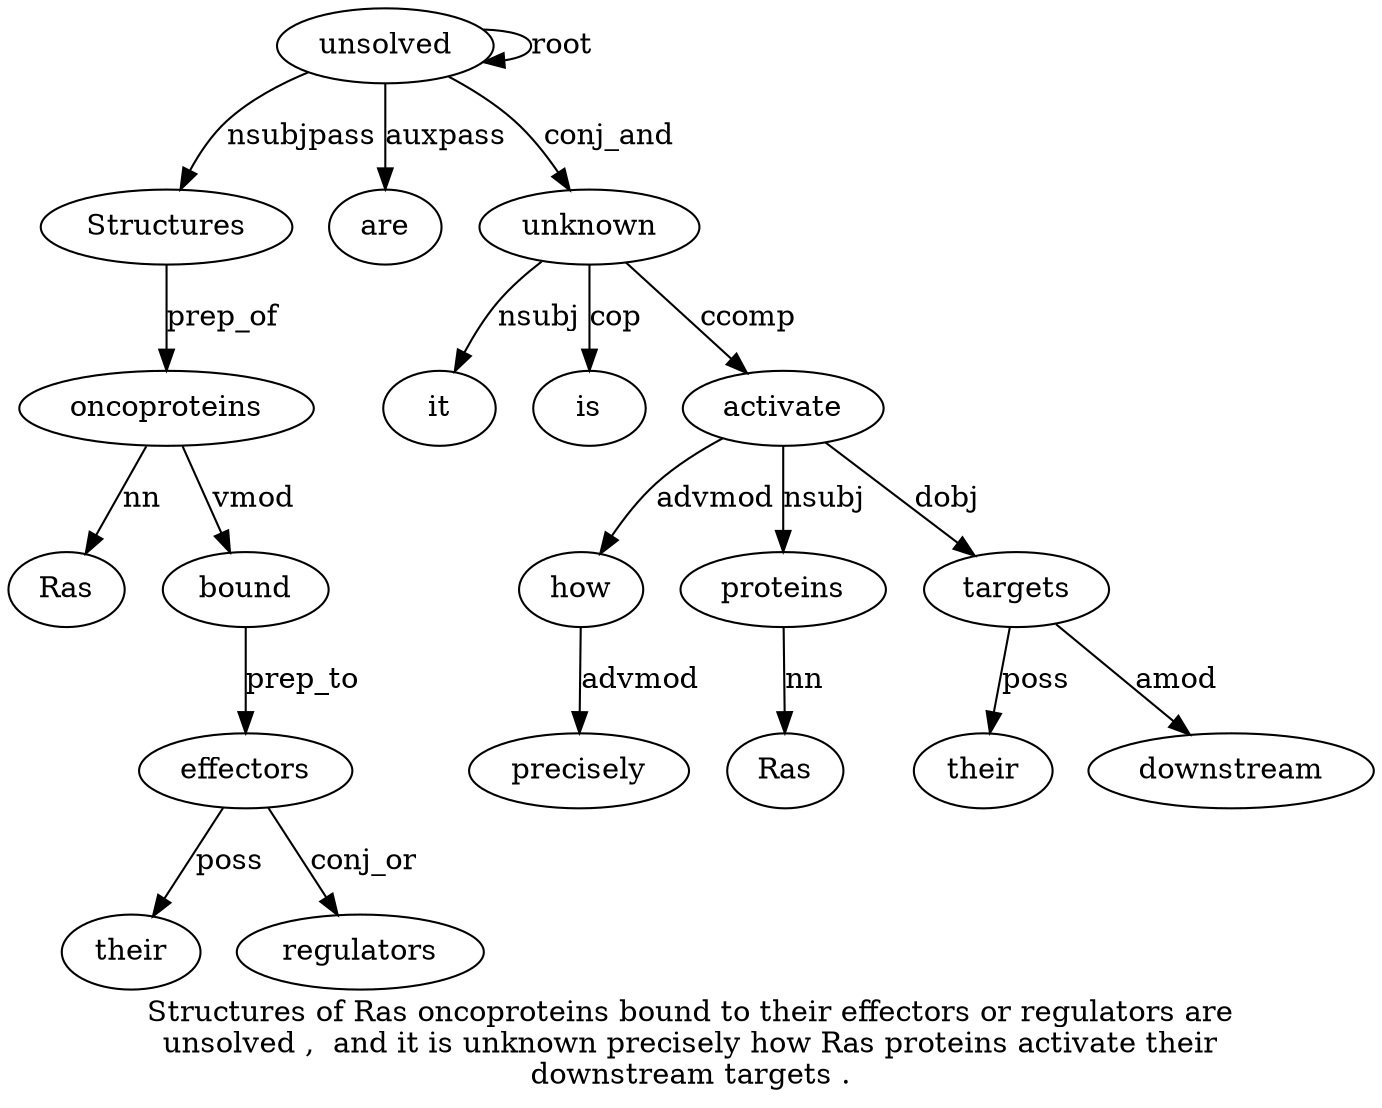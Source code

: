 digraph "Structures of Ras oncoproteins bound to their effectors or regulators are unsolved ,  and it is unknown precisely how Ras proteins activate their downstream targets ." {
label="Structures of Ras oncoproteins bound to their effectors or regulators are
unsolved ,  and it is unknown precisely how Ras proteins activate their
downstream targets .";
unsolved12 [style=filled, fillcolor=white, label=unsolved];
Structures1 [style=filled, fillcolor=white, label=Structures];
unsolved12 -> Structures1  [label=nsubjpass];
oncoproteins4 [style=filled, fillcolor=white, label=oncoproteins];
Ras3 [style=filled, fillcolor=white, label=Ras];
oncoproteins4 -> Ras3  [label=nn];
Structures1 -> oncoproteins4  [label=prep_of];
bound5 [style=filled, fillcolor=white, label=bound];
oncoproteins4 -> bound5  [label=vmod];
effectors8 [style=filled, fillcolor=white, label=effectors];
their7 [style=filled, fillcolor=white, label=their];
effectors8 -> their7  [label=poss];
bound5 -> effectors8  [label=prep_to];
regulators10 [style=filled, fillcolor=white, label=regulators];
effectors8 -> regulators10  [label=conj_or];
are11 [style=filled, fillcolor=white, label=are];
unsolved12 -> are11  [label=auxpass];
unsolved12 -> unsolved12  [label=root];
unknown17 [style=filled, fillcolor=white, label=unknown];
it15 [style=filled, fillcolor=white, label=it];
unknown17 -> it15  [label=nsubj];
is16 [style=filled, fillcolor=white, label=is];
unknown17 -> is16  [label=cop];
unsolved12 -> unknown17  [label=conj_and];
how19 [style=filled, fillcolor=white, label=how];
precisely18 [style=filled, fillcolor=white, label=precisely];
how19 -> precisely18  [label=advmod];
activate22 [style=filled, fillcolor=white, label=activate];
activate22 -> how19  [label=advmod];
proteins21 [style=filled, fillcolor=white, label=proteins];
Ras20 [style=filled, fillcolor=white, label=Ras];
proteins21 -> Ras20  [label=nn];
activate22 -> proteins21  [label=nsubj];
unknown17 -> activate22  [label=ccomp];
targets25 [style=filled, fillcolor=white, label=targets];
their23 [style=filled, fillcolor=white, label=their];
targets25 -> their23  [label=poss];
downstream24 [style=filled, fillcolor=white, label=downstream];
targets25 -> downstream24  [label=amod];
activate22 -> targets25  [label=dobj];
}
